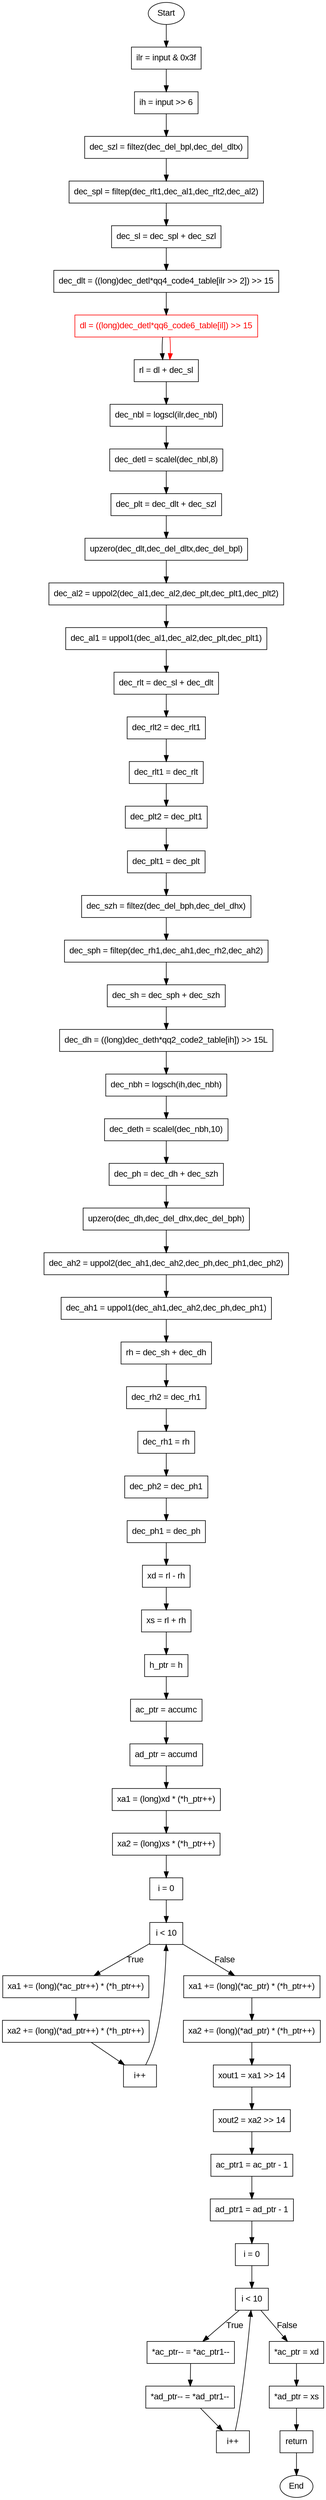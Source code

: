 digraph decode {
    rankdir=TB;
    node [shape=box, fontname=Arial];
    edge [fontname=Arial];

    start [label="Start", shape=ellipse];
    end [label="End", shape=ellipse];
    node1 [label="ilr = input & 0x3f"];
    node2 [label="ih = input >> 6"];
    node3 [label="dec_szl = filtez(dec_del_bpl,dec_del_dltx)"];
    node4 [label="dec_spl = filtep(dec_rlt1,dec_al1,dec_rlt2,dec_al2)"];
    node5 [label="dec_sl = dec_spl + dec_szl"];
    node6 [label="dec_dlt = ((long)dec_detl*qq4_code4_table[ilr >> 2]) >> 15"];
    node7 [label="dl = ((long)dec_detl*qq6_code6_table[il]) >> 15"];
    node8 [label="rl = dl + dec_sl"];
    node9 [label="dec_nbl = logscl(ilr,dec_nbl)"];
    node10 [label="dec_detl = scalel(dec_nbl,8)"];
    node11 [label="dec_plt = dec_dlt + dec_szl"];
    node12 [label="upzero(dec_dlt,dec_del_dltx,dec_del_bpl)"];
    node13 [label="dec_al2 = uppol2(dec_al1,dec_al2,dec_plt,dec_plt1,dec_plt2)"];
    node14 [label="dec_al1 = uppol1(dec_al1,dec_al2,dec_plt,dec_plt1)"];
    node15 [label="dec_rlt = dec_sl + dec_dlt"];
    node16 [label="dec_rlt2 = dec_rlt1"];
    node17 [label="dec_rlt1 = dec_rlt"];
    node18 [label="dec_plt2 = dec_plt1"];
    node19 [label="dec_plt1 = dec_plt"];
    node20 [label="dec_szh = filtez(dec_del_bph,dec_del_dhx)"];
    node21 [label="dec_sph = filtep(dec_rh1,dec_ah1,dec_rh2,dec_ah2)"];
    node22 [label="dec_sh = dec_sph + dec_szh"];
    node23 [label="dec_dh = ((long)dec_deth*qq2_code2_table[ih]) >> 15L"];
    node24 [label="dec_nbh = logsch(ih,dec_nbh)"];
    node25 [label="dec_deth = scalel(dec_nbh,10)"];
    node26 [label="dec_ph = dec_dh + dec_szh"];
    node27 [label="upzero(dec_dh,dec_del_dhx,dec_del_bph)"];
    node28 [label="dec_ah2 = uppol2(dec_ah1,dec_ah2,dec_ph,dec_ph1,dec_ph2)"];
    node29 [label="dec_ah1 = uppol1(dec_ah1,dec_ah2,dec_ph,dec_ph1)"];
    node30 [label="rh = dec_sh + dec_dh"];
    node31 [label="dec_rh2 = dec_rh1"];
    node32 [label="dec_rh1 = rh"];
    node33 [label="dec_ph2 = dec_ph1"];
    node34 [label="dec_ph1 = dec_ph"];
    node35 [label="xd = rl - rh"];
    node36 [label="xs = rl + rh"];
    node37 [label="h_ptr = h"];
    node38 [label="ac_ptr = accumc"];
    node39 [label="ad_ptr = accumd"];
    node40 [label="xa1 = (long)xd * (*h_ptr++)"];
    node41 [label="xa2 = (long)xs * (*h_ptr++)"];
    node42 [label="i = 0"];
    node43 [label="i < 10"];
    node44 [label="xa1 += (long)(*ac_ptr++) * (*h_ptr++)"];
    node45 [label="xa2 += (long)(*ad_ptr++) * (*h_ptr++)"];
    node46 [label="i++"];
    node47 [label="xa1 += (long)(*ac_ptr) * (*h_ptr++)"];
    node48 [label="xa2 += (long)(*ad_ptr) * (*h_ptr++)"];
    node49 [label="xout1 = xa1 >> 14"];
    node50 [label="xout2 = xa2 >> 14"];
    node51 [label="ac_ptr1 = ac_ptr - 1"];
    node52 [label="ad_ptr1 = ad_ptr - 1"];
    node53 [label="i = 0"];
    node54 [label="i < 10"];
    node55 [label="*ac_ptr-- = *ac_ptr1--"];
    node56 [label="*ad_ptr-- = *ad_ptr1--"];
    node57 [label="i++"];
    node58 [label="*ac_ptr = xd"];
    node59 [label="*ad_ptr = xs"];
    node60 [label="return"];

    start -> node1;
    node1 -> node2;
    node2 -> node3;
    node3 -> node4;
    node4 -> node5;
    node5 -> node6;
    node6 -> node7;
    node7 -> node8;
    node8 -> node9;
    node9 -> node10;
    node10 -> node11;
    node11 -> node12;
    node12 -> node13;
    node13 -> node14;
    node14 -> node15;
    node15 -> node16;
    node16 -> node17;
    node17 -> node18;
    node18 -> node19;
    node19 -> node20;
    node20 -> node21;
    node21 -> node22;
    node22 -> node23;
    node23 -> node24;
    node24 -> node25;
    node25 -> node26;
    node26 -> node27;
    node27 -> node28;
    node28 -> node29;
    node29 -> node30;
    node30 -> node31;
    node31 -> node32;
    node32 -> node33;
    node33 -> node34;
    node34 -> node35;
    node35 -> node36;
    node36 -> node37;
    node37 -> node38;
    node38 -> node39;
    node39 -> node40;
    node40 -> node41;
    node41 -> node42;
    node42 -> node43;
    node43 -> node44 [label="True"];
    node44 -> node45;
    node45 -> node46;
    node46 -> node43;
    node43 -> node47 [label="False"];
    node47 -> node48;
    node48 -> node49;
    node49 -> node50;
    node50 -> node51;
    node51 -> node52;
    node52 -> node53;
    node53 -> node54;
    node54 -> node55 [label="True"];
    node55 -> node56;
    node56 -> node57;
    node57 -> node54;
    node54 -> node58 [label="False"];
    node58 -> node59;
    node59 -> node60;
    node60 -> end;

    node7 [color=red, fontcolor=red];
    node7 -> node8 [color=red, fontcolor=red];
}